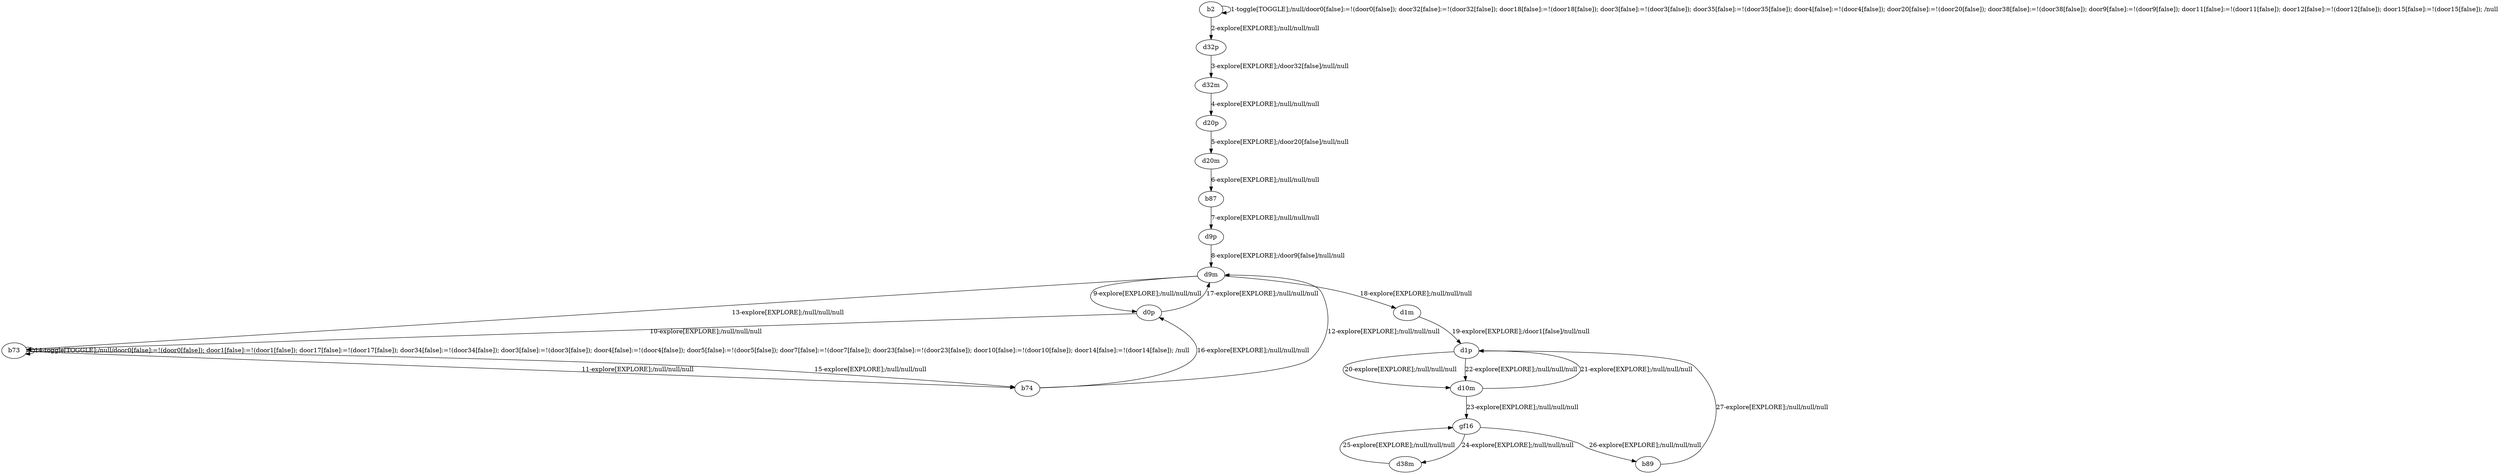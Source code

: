 # Total number of goals covered by this test: 2
# b89 --> d1p
# gf16 --> b89

digraph g {
"b2" -> "b2" [label = "1-toggle[TOGGLE];/null/door0[false]:=!(door0[false]); door32[false]:=!(door32[false]); door18[false]:=!(door18[false]); door3[false]:=!(door3[false]); door35[false]:=!(door35[false]); door4[false]:=!(door4[false]); door20[false]:=!(door20[false]); door38[false]:=!(door38[false]); door9[false]:=!(door9[false]); door11[false]:=!(door11[false]); door12[false]:=!(door12[false]); door15[false]:=!(door15[false]); /null"];
"b2" -> "d32p" [label = "2-explore[EXPLORE];/null/null/null"];
"d32p" -> "d32m" [label = "3-explore[EXPLORE];/door32[false]/null/null"];
"d32m" -> "d20p" [label = "4-explore[EXPLORE];/null/null/null"];
"d20p" -> "d20m" [label = "5-explore[EXPLORE];/door20[false]/null/null"];
"d20m" -> "b87" [label = "6-explore[EXPLORE];/null/null/null"];
"b87" -> "d9p" [label = "7-explore[EXPLORE];/null/null/null"];
"d9p" -> "d9m" [label = "8-explore[EXPLORE];/door9[false]/null/null"];
"d9m" -> "d0p" [label = "9-explore[EXPLORE];/null/null/null"];
"d0p" -> "b73" [label = "10-explore[EXPLORE];/null/null/null"];
"b73" -> "b74" [label = "11-explore[EXPLORE];/null/null/null"];
"b74" -> "d9m" [label = "12-explore[EXPLORE];/null/null/null"];
"d9m" -> "b73" [label = "13-explore[EXPLORE];/null/null/null"];
"b73" -> "b73" [label = "14-toggle[TOGGLE];/null/door0[false]:=!(door0[false]); door1[false]:=!(door1[false]); door17[false]:=!(door17[false]); door34[false]:=!(door34[false]); door3[false]:=!(door3[false]); door4[false]:=!(door4[false]); door5[false]:=!(door5[false]); door7[false]:=!(door7[false]); door23[false]:=!(door23[false]); door10[false]:=!(door10[false]); door14[false]:=!(door14[false]); /null"];
"b73" -> "b74" [label = "15-explore[EXPLORE];/null/null/null"];
"b74" -> "d0p" [label = "16-explore[EXPLORE];/null/null/null"];
"d0p" -> "d9m" [label = "17-explore[EXPLORE];/null/null/null"];
"d9m" -> "d1m" [label = "18-explore[EXPLORE];/null/null/null"];
"d1m" -> "d1p" [label = "19-explore[EXPLORE];/door1[false]/null/null"];
"d1p" -> "d10m" [label = "20-explore[EXPLORE];/null/null/null"];
"d10m" -> "d1p" [label = "21-explore[EXPLORE];/null/null/null"];
"d1p" -> "d10m" [label = "22-explore[EXPLORE];/null/null/null"];
"d10m" -> "gf16" [label = "23-explore[EXPLORE];/null/null/null"];
"gf16" -> "d38m" [label = "24-explore[EXPLORE];/null/null/null"];
"d38m" -> "gf16" [label = "25-explore[EXPLORE];/null/null/null"];
"gf16" -> "b89" [label = "26-explore[EXPLORE];/null/null/null"];
"b89" -> "d1p" [label = "27-explore[EXPLORE];/null/null/null"];
}